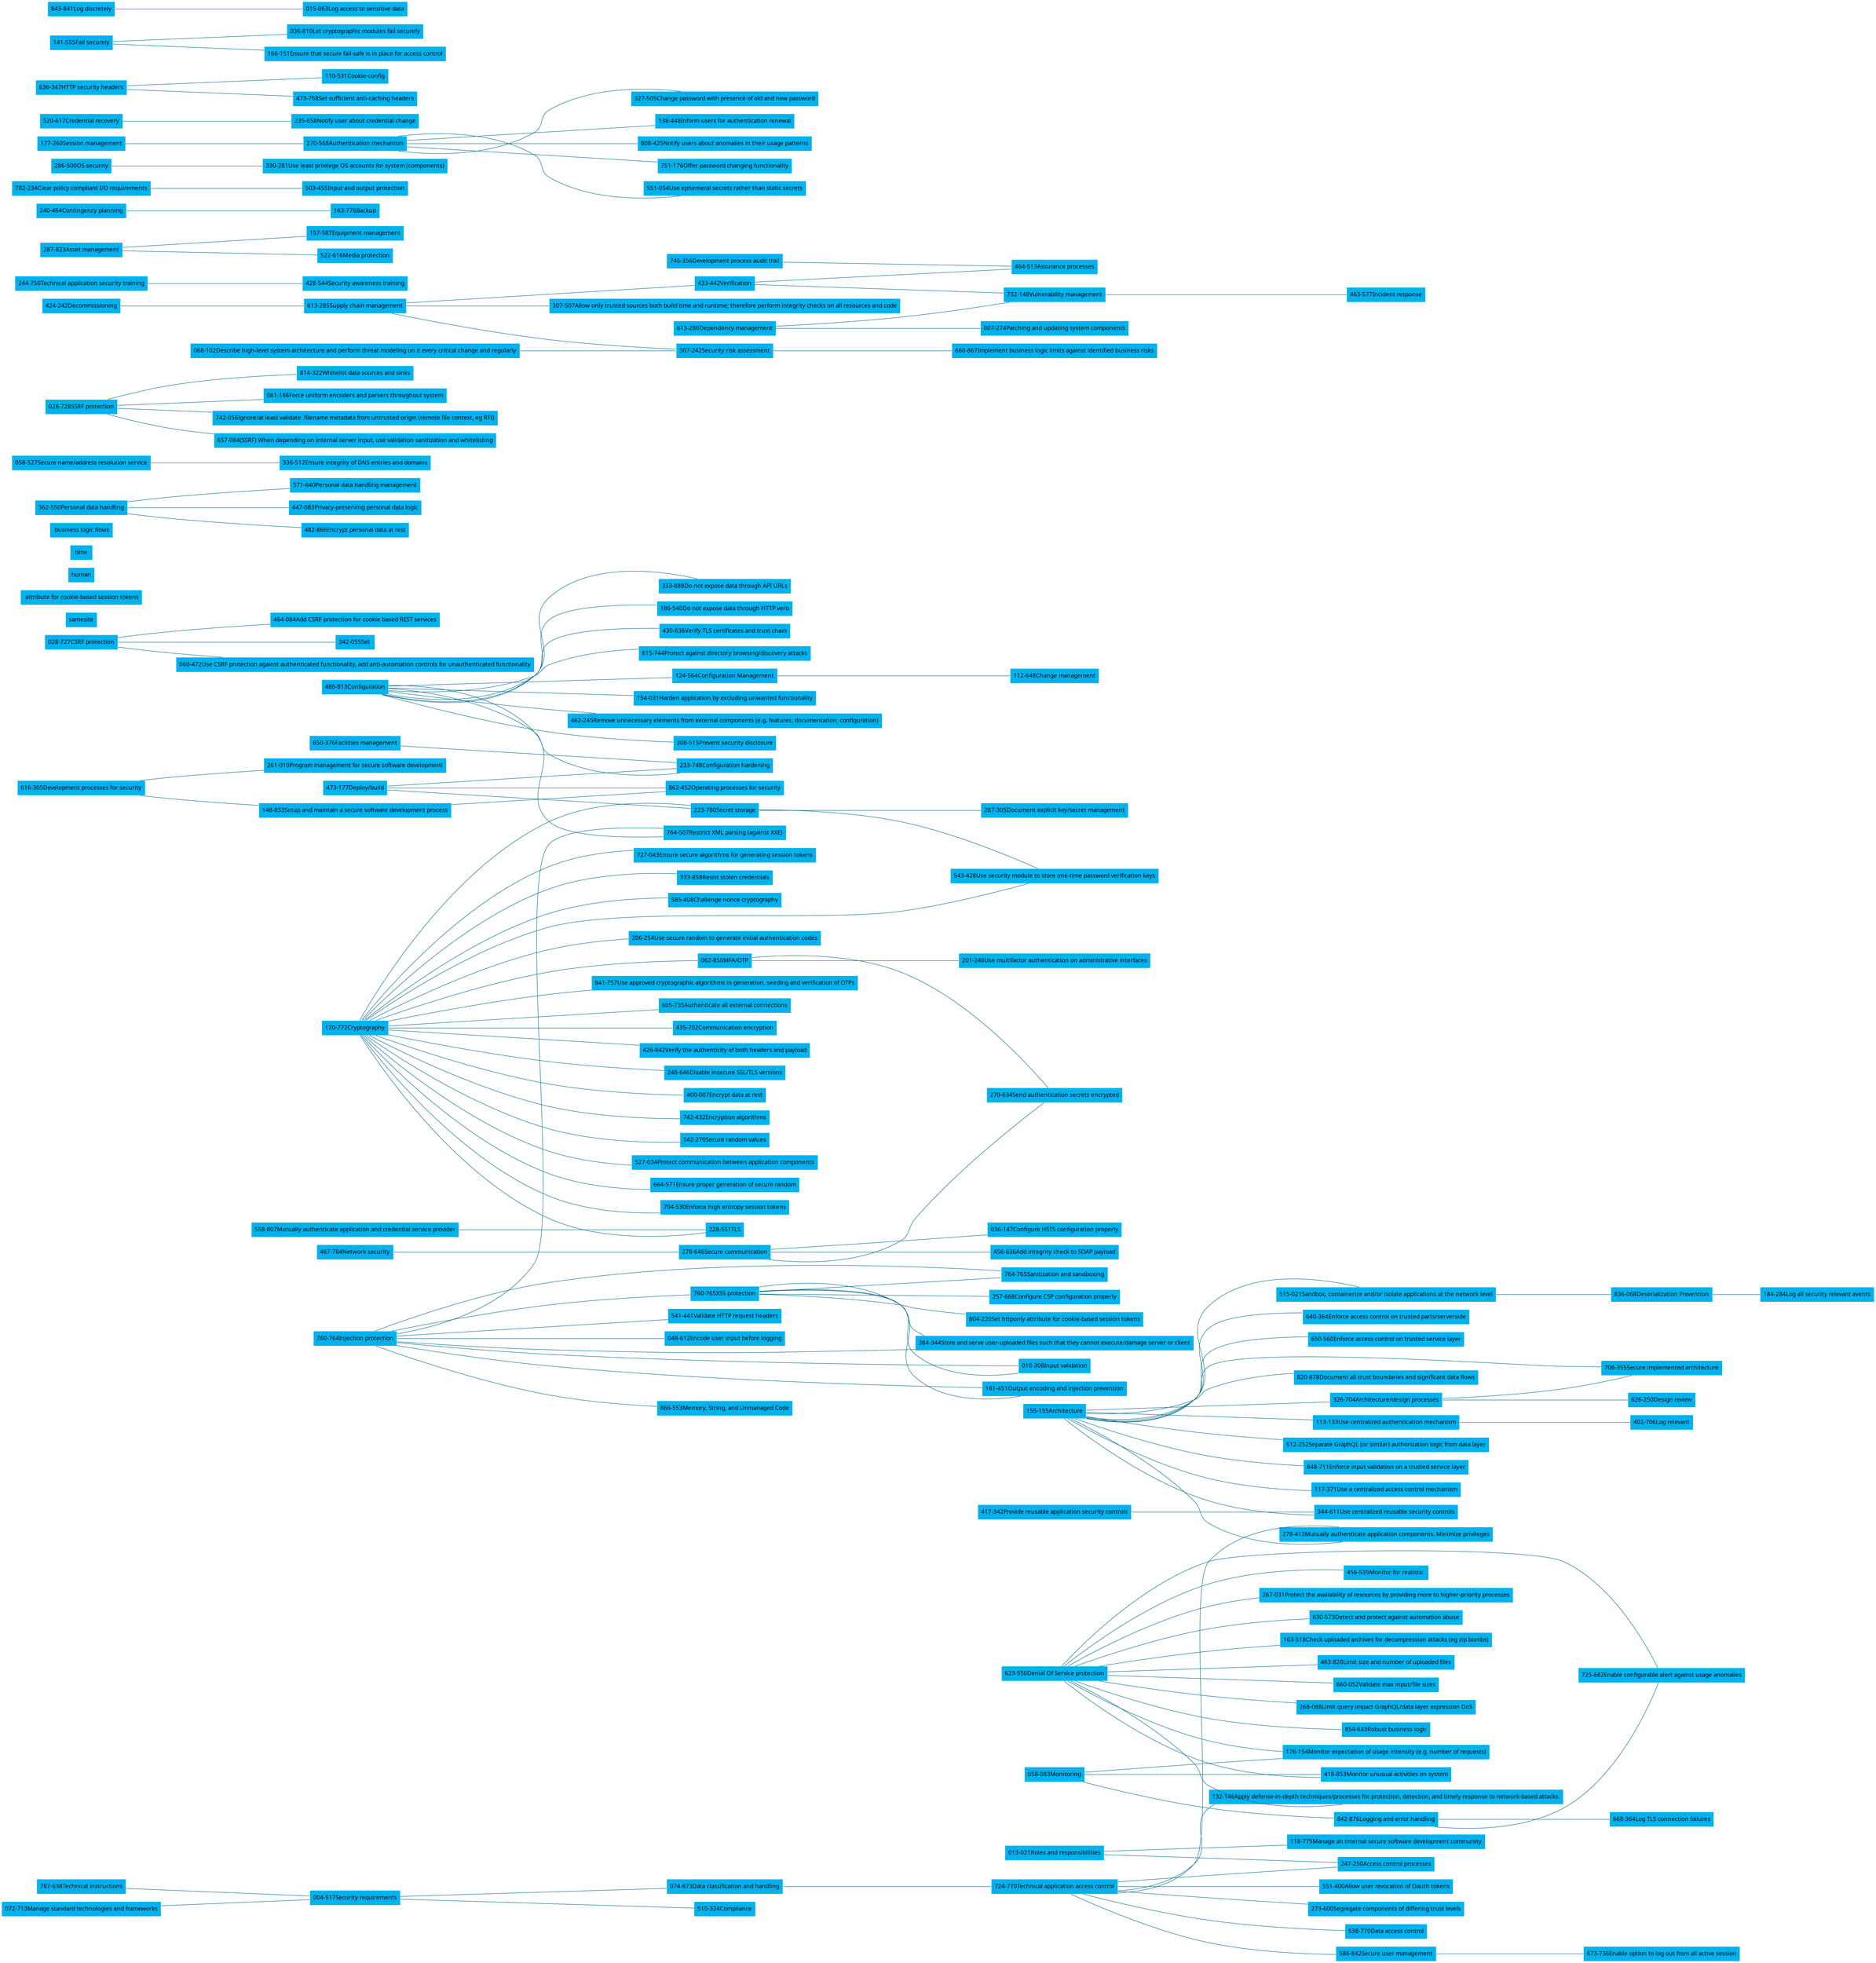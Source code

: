 graph G {
    node [
        fixedsize="false"
        fontname="Tahoma"
        color="white"
        fillcolor="deepskyblue2"
        fontcolor="black"
        shape="box"
        style="filled"
    ]

    edge [
        fontname="Arial"
        color="deepskyblue4"
        fontcolor="black"
        fontsize="12"
    ]

    rankdir=LR;

    

    "155-155Architecture" -- "326-704Architecture/design processes";
"155-155Architecture" -- "820-878Document all trust boundaries and significant data flows";
"155-155Architecture" -- "515-021Sandbox, containerize and/or isolate applications at the network level";
"155-155Architecture" -- "113-133Use centralized authentication mechanism";
"155-155Architecture" -- "278-413Mutually authenticate application components. Minimize privileges";
"155-155Architecture" -- "612-252Separate GraphQL (or similar) authorization logic from data layer";
"155-155Architecture" -- "848-711Enforce input validation on a trusted service layer";
"155-155Architecture" -- "117-371Use a centralized access control mechanism";
"155-155Architecture" -- "708-355Secure implemented architecture";
"155-155Architecture" -- "344-611Use centralized reusable security controls";
"155-155Architecture" -- "640-364Enforce access control on trusted parts/serverside";
"155-155Architecture" -- "650-560Enforce access control on trusted service layer";
"486-813Configuration" -- "124-564Configuration Management";
"486-813Configuration" -- "154-031Harden application by excluding unwanted functionality";
"486-813Configuration" -- "462-245Remove unnecessary elements from external components (e.g. features, documentation, configuration)";
"486-813Configuration" -- "233-748Configuration hardening";
"486-813Configuration" -- "308-515Prevent security disclosure";
"486-813Configuration" -- "764-507Restrict XML parsing (against XXE)";
"486-813Configuration" -- "333-888Do not expose data through API URLs";
"486-813Configuration" -- "186-540Do not expose data through HTTP verb";
"486-813Configuration" -- "430-636Verify TLS certificates and trust chain";
"486-813Configuration" -- "615-744Protect against directory browsing/discovery attacks";
"170-772Cryptography" -- "333-858Resist stolen credentials";
"170-772Cryptography" -- "585-408Challenge nonce cryptography";
"170-772Cryptography" -- "062-850MFA/OTP";
"170-772Cryptography" -- "841-757Use approved cryptographic algorithms in generation, seeding and verification of OTPs";
"170-772Cryptography" -- "206-254Use secure random to generate initial authentication codes";
"170-772Cryptography" -- "543-428Use security module to store one-time password verification keys";
"170-772Cryptography" -- "605-735Authenticate all external connections";
"170-772Cryptography" -- "435-702Communication encryption";
"170-772Cryptography" -- "527-034Protect communication between application components";
"170-772Cryptography" -- "426-842Verify the authenticity of both headers and payload";
"170-772Cryptography" -- "228-551TLS";
"170-772Cryptography" -- "248-646Disable insecure SSL/TLS versions";
"170-772Cryptography" -- "400-007Encrypt data at rest";
"170-772Cryptography" -- "742-432Encryption algorithms";
"170-772Cryptography" -- "223-780Secret storage";
"170-772Cryptography" -- "542-270Secure random values";
"170-772Cryptography" -- "664-571Ensure proper generation of secure random";
"170-772Cryptography" -- "704-530Enforce high entropy session tokens";
"170-772Cryptography" -- "727-043Ensure secure algorithms for generating session tokens";
"028-727CSRF protection" -- "464-084Add CSRF protection for cookie based REST services";
"028-727CSRF protection" -- "342-055Set "samesite" attribute for cookie-based session tokens";
"028-727CSRF protection" -- "060-472Use CSRF protection against authenticated functionality, add anti-automation controls for unauthenticated functionality";
"623-550Denial Of Service protection" -- "132-146Apply defense-in-depth techniques/processes for protection, detection, and timely response to network-based attacks.";
"623-550Denial Of Service protection" -- "630-573Detect and protect against automation abuse";
"623-550Denial Of Service protection" -- "163-518Check uploaded archives for decompression attacks (eg zip bombs)";
"623-550Denial Of Service protection" -- "463-820Limit size and number of uploaded files";
"623-550Denial Of Service protection" -- "660-052Validate max input/file sizes";
"623-550Denial Of Service protection" -- "176-154Monitor expectation of usage intensity (e.g. number of requests)";
"623-550Denial Of Service protection" -- "268-088Limit query impact GraphQL/data layer expression DoS";
"623-550Denial Of Service protection" -- "854-643Robust business logic";
"623-550Denial Of Service protection" -- "725-682Enable configurable alert against usage anomalies";
"623-550Denial Of Service protection" -- "456-535Monitor for realistic "human time" business logic flows";
"623-550Denial Of Service protection" -- "418-853Monitor unusual activities on system";
"623-550Denial Of Service protection" -- "267-031Protect the availability of resources by providing more to higher-priority processes";
"760-764Injection protection" -- "760-765XSS protection";
"760-764Injection protection" -- "384-344Store and serve user-uploaded files such that they cannot execute/damage server or client";
"760-764Injection protection" -- "010-308Input validation";
"760-764Injection protection" -- "866-553Memory, String, and Unmanaged Code";
"760-764Injection protection" -- "161-451Output encoding and injection prevention";
"760-764Injection protection" -- "764-765Sanitization and sandboxing";
"760-764Injection protection" -- "541-441Validate HTTP request headers";
"760-764Injection protection" -- "764-507Restrict XML parsing (against XXE)";
"760-764Injection protection" -- "048-612Encode user input before logging";
"362-550Personal data handling" -- "571-640Personal data handling management";
"362-550Personal data handling" -- "447-083Privacy-preserving personal data logic";
"362-550Personal data handling" -- "482-866Encrypt personal data at rest";
"058-527Secure name/address resolution service" -- "336-512Ensure integrity of DNS entries and domains";
"028-728SSRF protection" -- "814-322Whitelist data sources and sinks";
"028-728SSRF protection" -- "061-186Force uniform encoders and parsers throughout system";
"028-728SSRF protection" -- "742-056Ignore/at least validate  filename metadata from untrusted origin (remote file context, eg RFI)";
"028-728SSRF protection" -- "657-084(SSRF) When depending on internal server input, use validation sanitization and whitelisting";
"760-765XSS protection" -- "257-668Configure CSP configuration properly";
"760-765XSS protection" -- "384-344Store and serve user-uploaded files such that they cannot execute/damage server or client";
"760-765XSS protection" -- "010-308Input validation";
"760-765XSS protection" -- "161-451Output encoding and injection prevention";
"760-765XSS protection" -- "764-765Sanitization and sandboxing";
"760-765XSS protection" -- "804-220Set httponly attribute for cookie-based session tokens";
"616-305Development processes for security" -- "261-010Program management for secure software development";
"616-305Development processes for security" -- "148-853Setup and maintain a secure software development process";
"326-704Architecture/design processes" -- "708-355Secure implemented architecture";
"326-704Architecture/design processes" -- "626-250Design review";
"124-564Configuration Management" -- "112-648Change management";
"424-242Decommissioning" -- "613-285Supply chain management";
"473-177Deploy/build" -- "223-780Secret storage";
"473-177Deploy/build" -- "862-452Operating processes for security";
"473-177Deploy/build" -- "233-748Configuration hardening";
"745-356Development process audit trail" -- "464-513Assurance processes";
"613-285Supply chain management" -- "307-507Allow only trusted sources both build time and runtime; therefore perform integrity checks on all resources and code";
"613-285Supply chain management" -- "433-442Verification";
"613-285Supply chain management" -- "307-242Security risk assessment";
"244-750Technical application security training" -- "428-544Security awareness training";
"787-638Technical instructions" -- "004-517Security requirements";
"433-442Verification" -- "732-148Vulnerability management";
"433-442Verification" -- "464-513Assurance processes";
"068-102Describe high-level system architecture and perform threat modeling on it every critical change and regularly" -- "307-242Security risk assessment";
"072-713Manage standard technologies and frameworks" -- "004-517Security requirements";
"307-242Security risk assessment" -- "660-867Implement business logic limits against identified business risks";
"004-517Security requirements" -- "074-873Data classification and handling";
"004-517Security requirements" -- "510-324Compliance";
"223-780Secret storage" -- "287-305Document explicit key/secret management";
"223-780Secret storage" -- "543-428Use security module to store one-time password verification keys";
"613-286Dependency management" -- "732-148Vulnerability management";
"613-286Dependency management" -- "007-274Patching and updating system components";
"732-148Vulnerability management" -- "463-577Incident response";
"287-823Asset management" -- "157-587Equipment management";
"287-823Asset management" -- "522-616Media protection";
"240-464Contingency planning" -- "163-776Backup";
"074-873Data classification and handling" -- "724-770Technical application access control";
"724-770Technical application access control" -- "247-250Access control processes";
"724-770Technical application access control" -- "132-146Apply defense-in-depth techniques/processes for protection, detection, and timely response to network-based attacks.";
"724-770Technical application access control" -- "273-600Segregate components of differing trust levels";
"724-770Technical application access control" -- "278-413Mutually authenticate application components. Minimize privileges";
"724-770Technical application access control" -- "538-770Data access control";
"724-770Technical application access control" -- "586-842Secure user management";
"724-770Technical application access control" -- "551-400Allow user revocation of Oauth tokens";
"782-234Clear policy compliant I/O requirements" -- "503-455Input and output protection";
"013-021Roles and responsibilities" -- "247-250Access control processes";
"013-021Roles and responsibilities" -- "118-775Manage an internal secure software development community";
"417-342Provide reusable application security controls" -- "344-611Use centralized reusable security controls";
"148-853Setup and maintain a secure software development process" -- "862-452Operating processes for security";
"850-376Facilities management" -- "233-748Configuration hardening";
"058-083Monitoring" -- "842-876Logging and error handling";
"058-083Monitoring" -- "176-154Monitor expectation of usage intensity (e.g. number of requests)";
"058-083Monitoring" -- "418-853Monitor unusual activities on system";
"842-876Logging and error handling" -- "725-682Enable configurable alert against usage anomalies";
"842-876Logging and error handling" -- "668-364Log TLS connection failures";
"467-784Network security" -- "278-646Secure communication";
"286-500OS security" -- "330-281Use least privilege OS accounts for system (components)";
"515-021Sandbox, containerize and/or isolate applications at the network level" -- "836-068Deserialization Prevention";
"836-068Deserialization Prevention" -- "184-284Log all security relevant events";
"278-646Secure communication" -- "270-634Send authentication secrets encrypted";
"278-646Secure communication" -- "036-147Configure HSTS configuration properly";
"278-646Secure communication" -- "456-636Add integrity check to SOAP payload";
"586-842Secure user management" -- "673-736Enable option to log out from all active session";
"177-260Session management" -- "270-568Authentication mechanism";
"270-568Authentication mechanism" -- "327-505Change password with presence of old and new password";
"270-568Authentication mechanism" -- "138-448Inform users for authentication renewal";
"270-568Authentication mechanism" -- "808-425Notify users about anomalies in their usage patterns";
"270-568Authentication mechanism" -- "751-176Offer password changing functionality";
"270-568Authentication mechanism" -- "551-054Use ephemeral secrets rather than static secrets";
"558-807Mutually authenticate application and credential service provider" -- "228-551TLS";
"113-133Use centralized authentication mechanism" -- "402-706Log relevant";
"520-617Credential recovery" -- "235-658Notify user about credential change";
"062-850MFA/OTP" -- "270-634Send authentication secrets encrypted";
"062-850MFA/OTP" -- "201-246Use multifactor authentication on administrative interfaces";
"636-347HTTP security headers" -- "110-531Cookie-config";
"636-347HTTP security headers" -- "473-758Set sufficient anti-caching headers";
"141-555Fail securely" -- "036-810Let cryptographic modules fail securely";
"141-555Fail securely" -- "166-151Ensure that secure fail-safe is in place for access control";
"843-841Log discretely" -- "015-063Log access to sensitive data";

}
